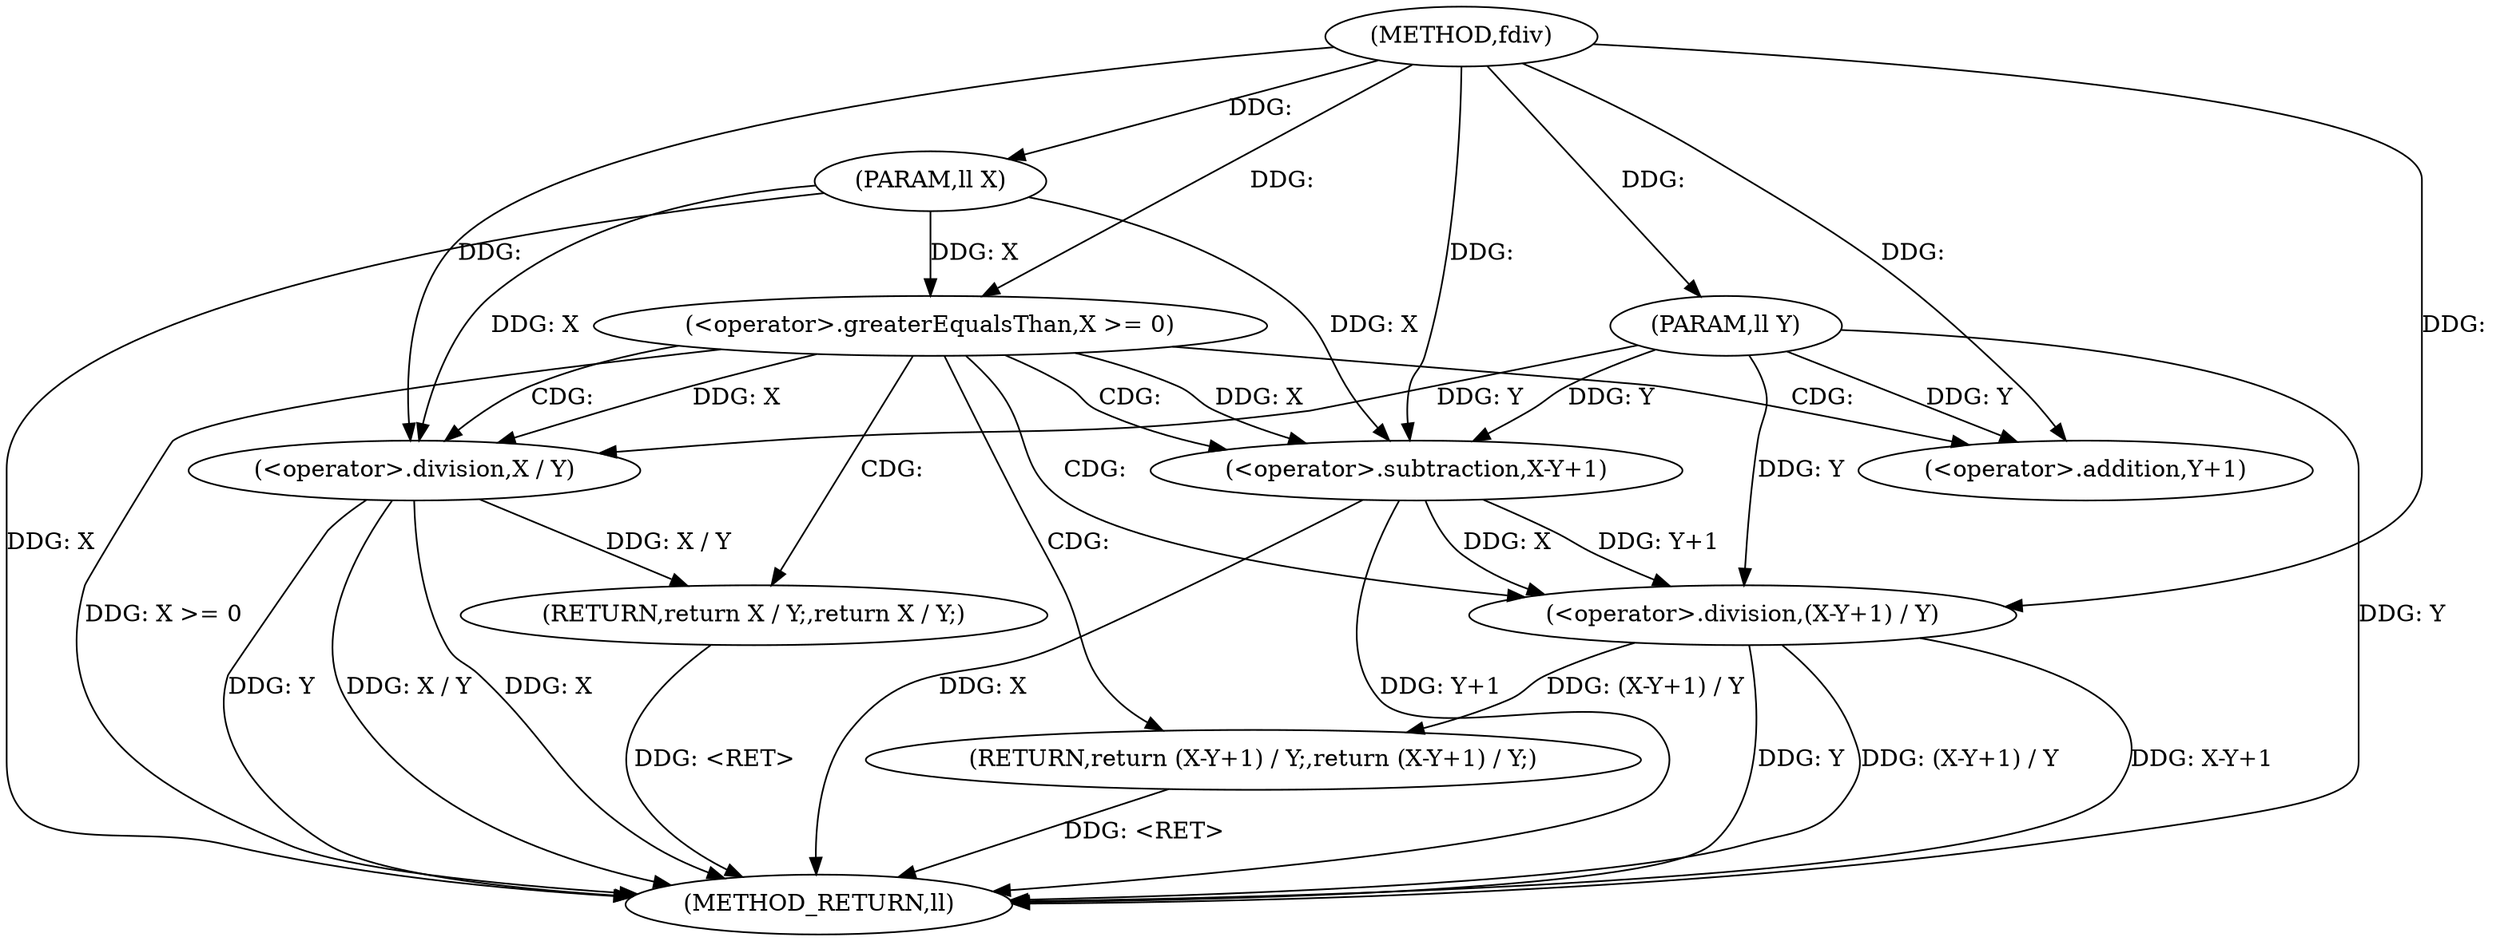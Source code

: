 digraph "fdiv" {  
"1000369" [label = "(METHOD,fdiv)" ]
"1000392" [label = "(METHOD_RETURN,ll)" ]
"1000370" [label = "(PARAM,ll X)" ]
"1000371" [label = "(PARAM,ll Y)" ]
"1000374" [label = "(<operator>.greaterEqualsThan,X >= 0)" ]
"1000378" [label = "(RETURN,return X / Y;,return X / Y;)" ]
"1000379" [label = "(<operator>.division,X / Y)" ]
"1000384" [label = "(RETURN,return (X-Y+1) / Y;,return (X-Y+1) / Y;)" ]
"1000385" [label = "(<operator>.division,(X-Y+1) / Y)" ]
"1000386" [label = "(<operator>.subtraction,X-Y+1)" ]
"1000388" [label = "(<operator>.addition,Y+1)" ]
  "1000384" -> "1000392"  [ label = "DDG: <RET>"] 
  "1000378" -> "1000392"  [ label = "DDG: <RET>"] 
  "1000370" -> "1000392"  [ label = "DDG: X"] 
  "1000371" -> "1000392"  [ label = "DDG: Y"] 
  "1000374" -> "1000392"  [ label = "DDG: X >= 0"] 
  "1000386" -> "1000392"  [ label = "DDG: X"] 
  "1000386" -> "1000392"  [ label = "DDG: Y+1"] 
  "1000385" -> "1000392"  [ label = "DDG: X-Y+1"] 
  "1000385" -> "1000392"  [ label = "DDG: Y"] 
  "1000385" -> "1000392"  [ label = "DDG: (X-Y+1) / Y"] 
  "1000379" -> "1000392"  [ label = "DDG: X"] 
  "1000379" -> "1000392"  [ label = "DDG: Y"] 
  "1000379" -> "1000392"  [ label = "DDG: X / Y"] 
  "1000369" -> "1000370"  [ label = "DDG: "] 
  "1000369" -> "1000371"  [ label = "DDG: "] 
  "1000370" -> "1000374"  [ label = "DDG: X"] 
  "1000369" -> "1000374"  [ label = "DDG: "] 
  "1000379" -> "1000378"  [ label = "DDG: X / Y"] 
  "1000385" -> "1000384"  [ label = "DDG: (X-Y+1) / Y"] 
  "1000374" -> "1000379"  [ label = "DDG: X"] 
  "1000370" -> "1000379"  [ label = "DDG: X"] 
  "1000369" -> "1000379"  [ label = "DDG: "] 
  "1000371" -> "1000379"  [ label = "DDG: Y"] 
  "1000386" -> "1000385"  [ label = "DDG: X"] 
  "1000386" -> "1000385"  [ label = "DDG: Y+1"] 
  "1000371" -> "1000385"  [ label = "DDG: Y"] 
  "1000369" -> "1000385"  [ label = "DDG: "] 
  "1000374" -> "1000386"  [ label = "DDG: X"] 
  "1000370" -> "1000386"  [ label = "DDG: X"] 
  "1000369" -> "1000386"  [ label = "DDG: "] 
  "1000371" -> "1000386"  [ label = "DDG: Y"] 
  "1000371" -> "1000388"  [ label = "DDG: Y"] 
  "1000369" -> "1000388"  [ label = "DDG: "] 
  "1000374" -> "1000379"  [ label = "CDG: "] 
  "1000374" -> "1000386"  [ label = "CDG: "] 
  "1000374" -> "1000385"  [ label = "CDG: "] 
  "1000374" -> "1000378"  [ label = "CDG: "] 
  "1000374" -> "1000388"  [ label = "CDG: "] 
  "1000374" -> "1000384"  [ label = "CDG: "] 
}
